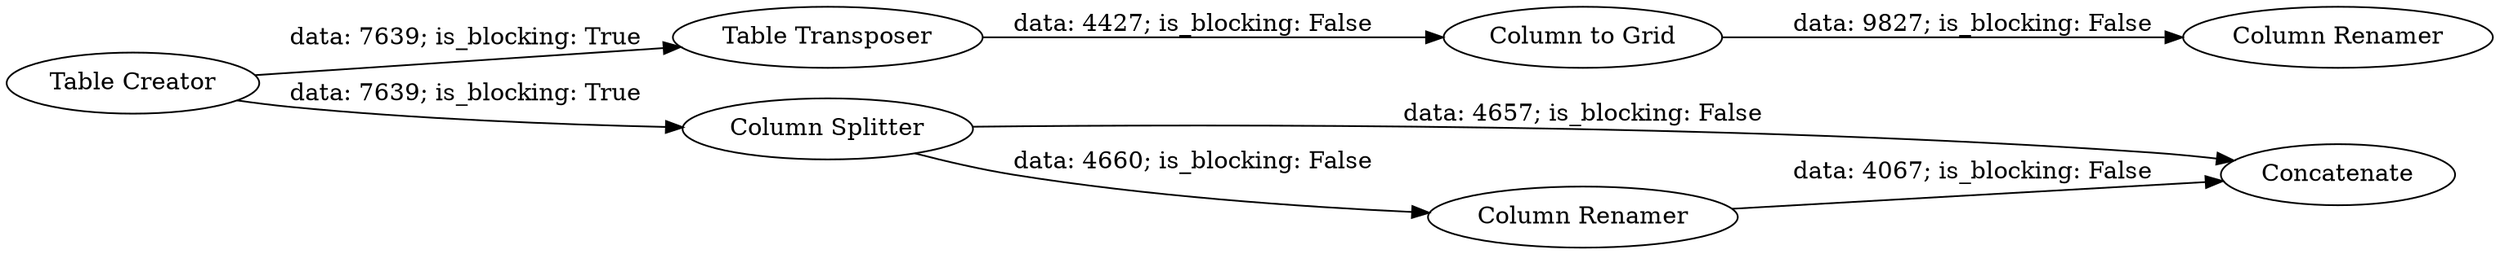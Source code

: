 digraph {
	"1585910426184879837_368" [label=Concatenate]
	"1585910426184879837_369" [label="Table Transposer"]
	"1585910426184879837_367" [label="Column Renamer"]
	"1585910426184879837_370" [label="Column to Grid"]
	"1585910426184879837_361" [label="Column Splitter"]
	"1585910426184879837_360" [label="Table Creator"]
	"1585910426184879837_371" [label="Column Renamer"]
	"1585910426184879837_369" -> "1585910426184879837_370" [label="data: 4427; is_blocking: False"]
	"1585910426184879837_360" -> "1585910426184879837_361" [label="data: 7639; is_blocking: True"]
	"1585910426184879837_361" -> "1585910426184879837_368" [label="data: 4657; is_blocking: False"]
	"1585910426184879837_361" -> "1585910426184879837_367" [label="data: 4660; is_blocking: False"]
	"1585910426184879837_367" -> "1585910426184879837_368" [label="data: 4067; is_blocking: False"]
	"1585910426184879837_360" -> "1585910426184879837_369" [label="data: 7639; is_blocking: True"]
	"1585910426184879837_370" -> "1585910426184879837_371" [label="data: 9827; is_blocking: False"]
	rankdir=LR
}
